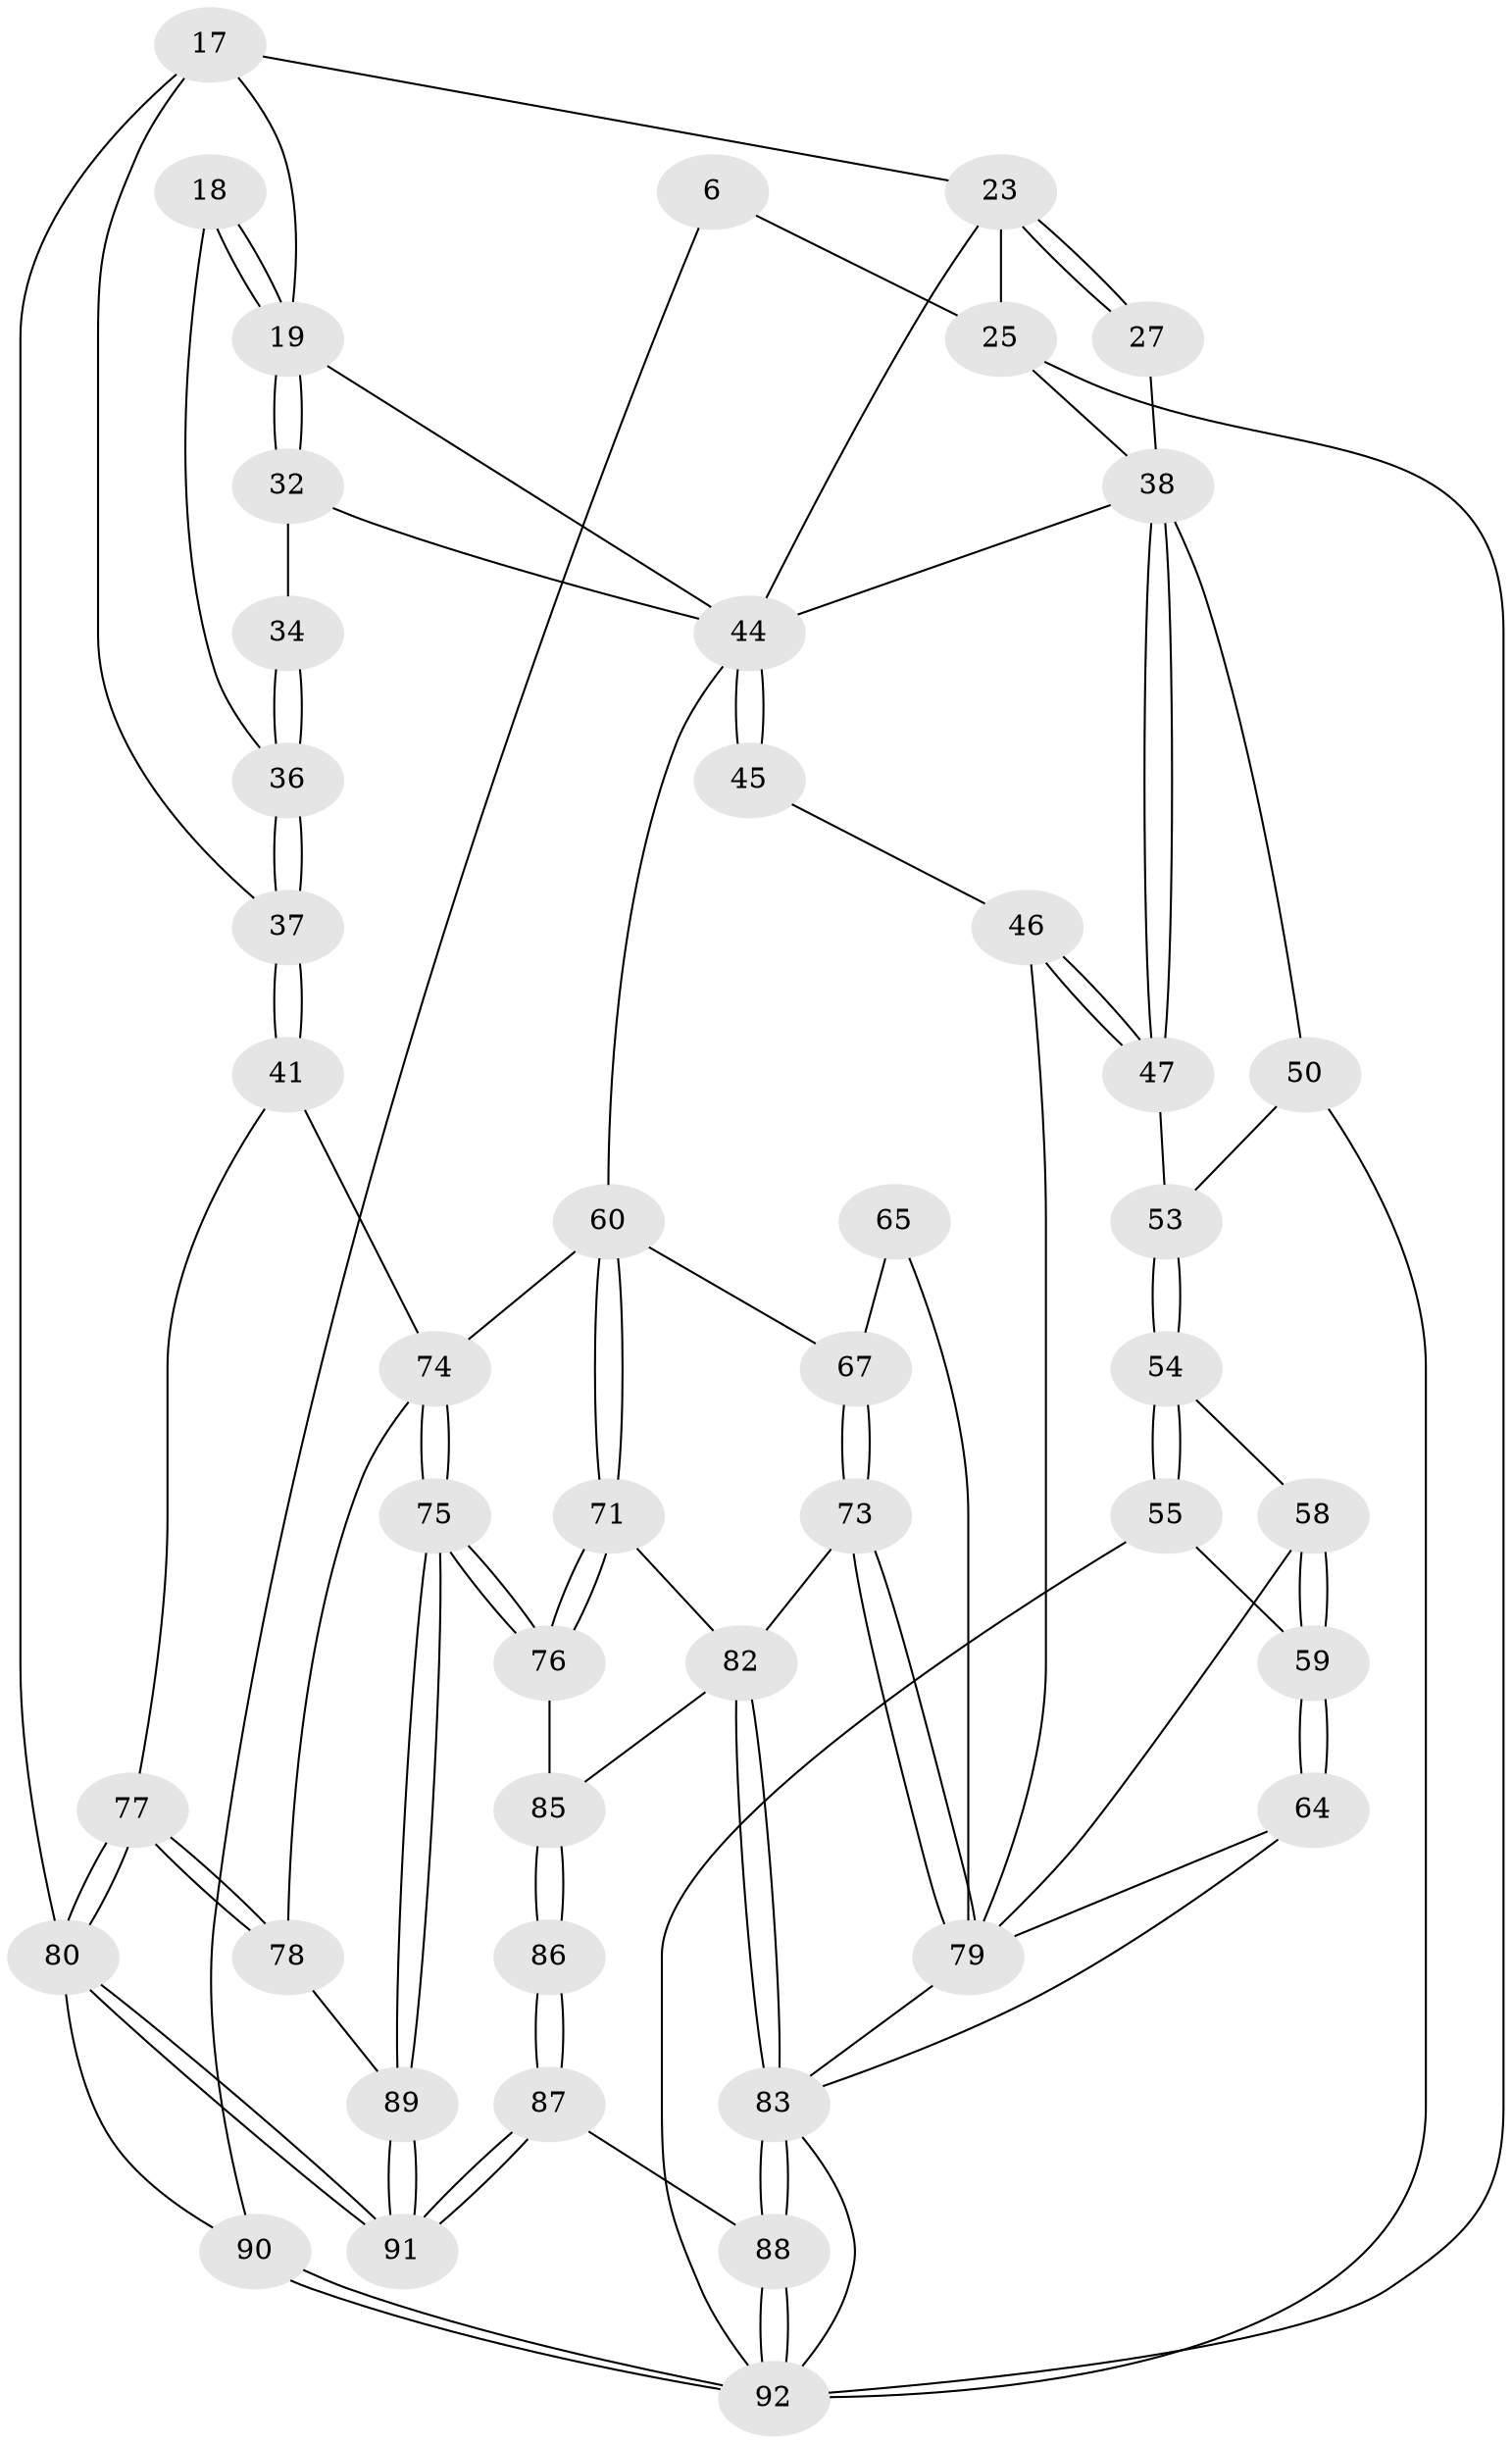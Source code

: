 // original degree distribution, {3: 0.021739130434782608, 4: 0.2608695652173913, 6: 0.2391304347826087, 5: 0.4782608695652174}
// Generated by graph-tools (version 1.1) at 2025/06/03/04/25 22:06:23]
// undirected, 46 vertices, 107 edges
graph export_dot {
graph [start="1"]
  node [color=gray90,style=filled];
  6 [pos="+0+0"];
  17 [pos="+1+0.23841998857134264",super="+14+3"];
  18 [pos="+0.798085400328096+0.14496385421862273"];
  19 [pos="+0.6357815945091407+0.3271573293984508",super="+10+15"];
  23 [pos="+0.19854937231256137+0.27020481349903674",super="+13+12"];
  25 [pos="+0+0.33006266674313495",super="+24+8"];
  27 [pos="+0.245628396208102+0.3238218449196956"];
  32 [pos="+0.6362827850279734+0.3369818837246037"];
  34 [pos="+0.7441381022199909+0.3586121812349774"];
  36 [pos="+0.837168394223055+0.4194488620375053",super="+21+22"];
  37 [pos="+0.8471802593483684+0.4327950277518675",super="+20"];
  38 [pos="+0.21034212684784928+0.5235219532439567",super="+30+35"];
  41 [pos="+0.9285069993720035+0.6048000856865855"];
  44 [pos="+0.6271894089759059+0.6089577884561173",super="+33+28+29"];
  45 [pos="+0.38891287358273646+0.5324115903272933"];
  46 [pos="+0.3311910864136921+0.5934211137322923"];
  47 [pos="+0.21712051013760897+0.5352609269734788"];
  50 [pos="+0.08862415076729487+0.579380508482389",super="+40"];
  53 [pos="+0.18275761109865193+0.5943107593498566"];
  54 [pos="+0.17256231871562216+0.6246734405264586"];
  55 [pos="+0.11814031669657059+0.6882869207748438"];
  58 [pos="+0.2416251760816339+0.655730942815526"];
  59 [pos="+0.15711379126085395+0.7179107419720714"];
  60 [pos="+0.6139103389618182+0.6593294681702863",super="+43"];
  64 [pos="+0.218591262870576+0.7922306401801519"];
  65 [pos="+0.3824902009218783+0.8093558165039797",super="+62"];
  67 [pos="+0.4517452937485+0.7801348120190816",super="+61"];
  71 [pos="+0.5889868614062005+0.7928204659409076"];
  73 [pos="+0.5061314480138809+0.8196957141359104"];
  74 [pos="+0.8328456126381618+0.8158347282350255",super="+42"];
  75 [pos="+0.7286544186626908+0.907282469272814"];
  76 [pos="+0.6979383348836994+0.9039210127098909"];
  77 [pos="+1+1",super="+48"];
  78 [pos="+0.8777634273895445+0.8684114716363773"];
  79 [pos="+0.38504807687494214+0.8692547528110552",super="+66+63+57"];
  80 [pos="+1+1",super="+4+16"];
  82 [pos="+0.5456676720574941+0.8678535864700724",super="+72"];
  83 [pos="+0.3834551358083226+0.9882110806928217",super="+81+68"];
  85 [pos="+0.5652034331914737+0.9214180380624605",super="+84"];
  86 [pos="+0.5282849859698214+1"];
  87 [pos="+0.5044222295634773+1"];
  88 [pos="+0.4267536779054828+1"];
  89 [pos="+0.7960916567412358+1"];
  90 [pos="+0+1",super="+5"];
  91 [pos="+0.8384489060194658+1"];
  92 [pos="+0.1007628080562557+1",super="+69+70"];
  6 -- 90;
  6 -- 25;
  17 -- 80 [weight=2];
  17 -- 19 [weight=2];
  17 -- 37;
  17 -- 23;
  18 -- 19 [weight=2];
  18 -- 19;
  18 -- 36;
  19 -- 32;
  19 -- 32;
  19 -- 44;
  23 -- 27 [weight=2];
  23 -- 27;
  23 -- 25 [weight=2];
  23 -- 44;
  25 -- 92;
  25 -- 38;
  27 -- 38;
  32 -- 34;
  32 -- 44;
  34 -- 36 [weight=2];
  34 -- 36;
  36 -- 37 [weight=2];
  36 -- 37;
  37 -- 41;
  37 -- 41;
  38 -- 47;
  38 -- 47;
  38 -- 50 [weight=2];
  38 -- 44;
  41 -- 77;
  41 -- 74;
  44 -- 45 [weight=2];
  44 -- 45;
  44 -- 60;
  45 -- 46;
  46 -- 47;
  46 -- 47;
  46 -- 79;
  47 -- 53;
  50 -- 53;
  50 -- 92 [weight=2];
  53 -- 54;
  53 -- 54;
  54 -- 55;
  54 -- 55;
  54 -- 58;
  55 -- 59;
  55 -- 92;
  58 -- 59;
  58 -- 59;
  58 -- 79;
  59 -- 64;
  59 -- 64;
  60 -- 71;
  60 -- 71;
  60 -- 67;
  60 -- 74;
  64 -- 79;
  64 -- 83;
  65 -- 67 [weight=2];
  65 -- 79 [weight=2];
  67 -- 73;
  67 -- 73;
  71 -- 76;
  71 -- 76;
  71 -- 82;
  73 -- 79;
  73 -- 79;
  73 -- 82;
  74 -- 75;
  74 -- 75;
  74 -- 78;
  75 -- 76;
  75 -- 76;
  75 -- 89;
  75 -- 89;
  76 -- 85;
  77 -- 78;
  77 -- 78;
  77 -- 80 [weight=2];
  77 -- 80;
  78 -- 89;
  79 -- 83;
  80 -- 91;
  80 -- 91;
  80 -- 90 [weight=2];
  82 -- 83;
  82 -- 83;
  82 -- 85;
  83 -- 88;
  83 -- 88;
  83 -- 92;
  85 -- 86 [weight=2];
  85 -- 86;
  86 -- 87;
  86 -- 87;
  87 -- 88;
  87 -- 91;
  87 -- 91;
  88 -- 92;
  88 -- 92;
  89 -- 91;
  89 -- 91;
  90 -- 92 [weight=3];
  90 -- 92;
}
